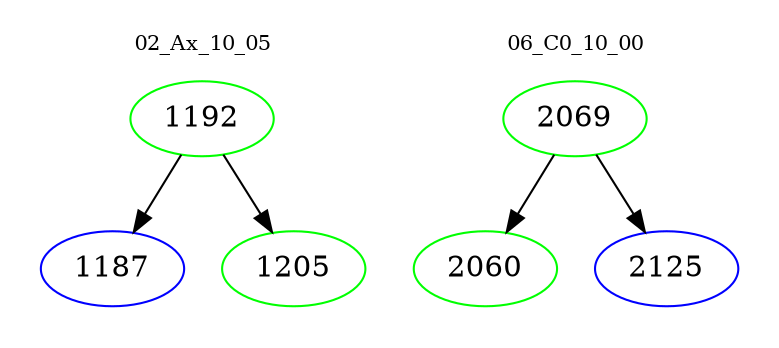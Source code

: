 digraph{
subgraph cluster_0 {
color = white
label = "02_Ax_10_05";
fontsize=10;
T0_1192 [label="1192", color="green"]
T0_1192 -> T0_1187 [color="black"]
T0_1187 [label="1187", color="blue"]
T0_1192 -> T0_1205 [color="black"]
T0_1205 [label="1205", color="green"]
}
subgraph cluster_1 {
color = white
label = "06_C0_10_00";
fontsize=10;
T1_2069 [label="2069", color="green"]
T1_2069 -> T1_2060 [color="black"]
T1_2060 [label="2060", color="green"]
T1_2069 -> T1_2125 [color="black"]
T1_2125 [label="2125", color="blue"]
}
}
